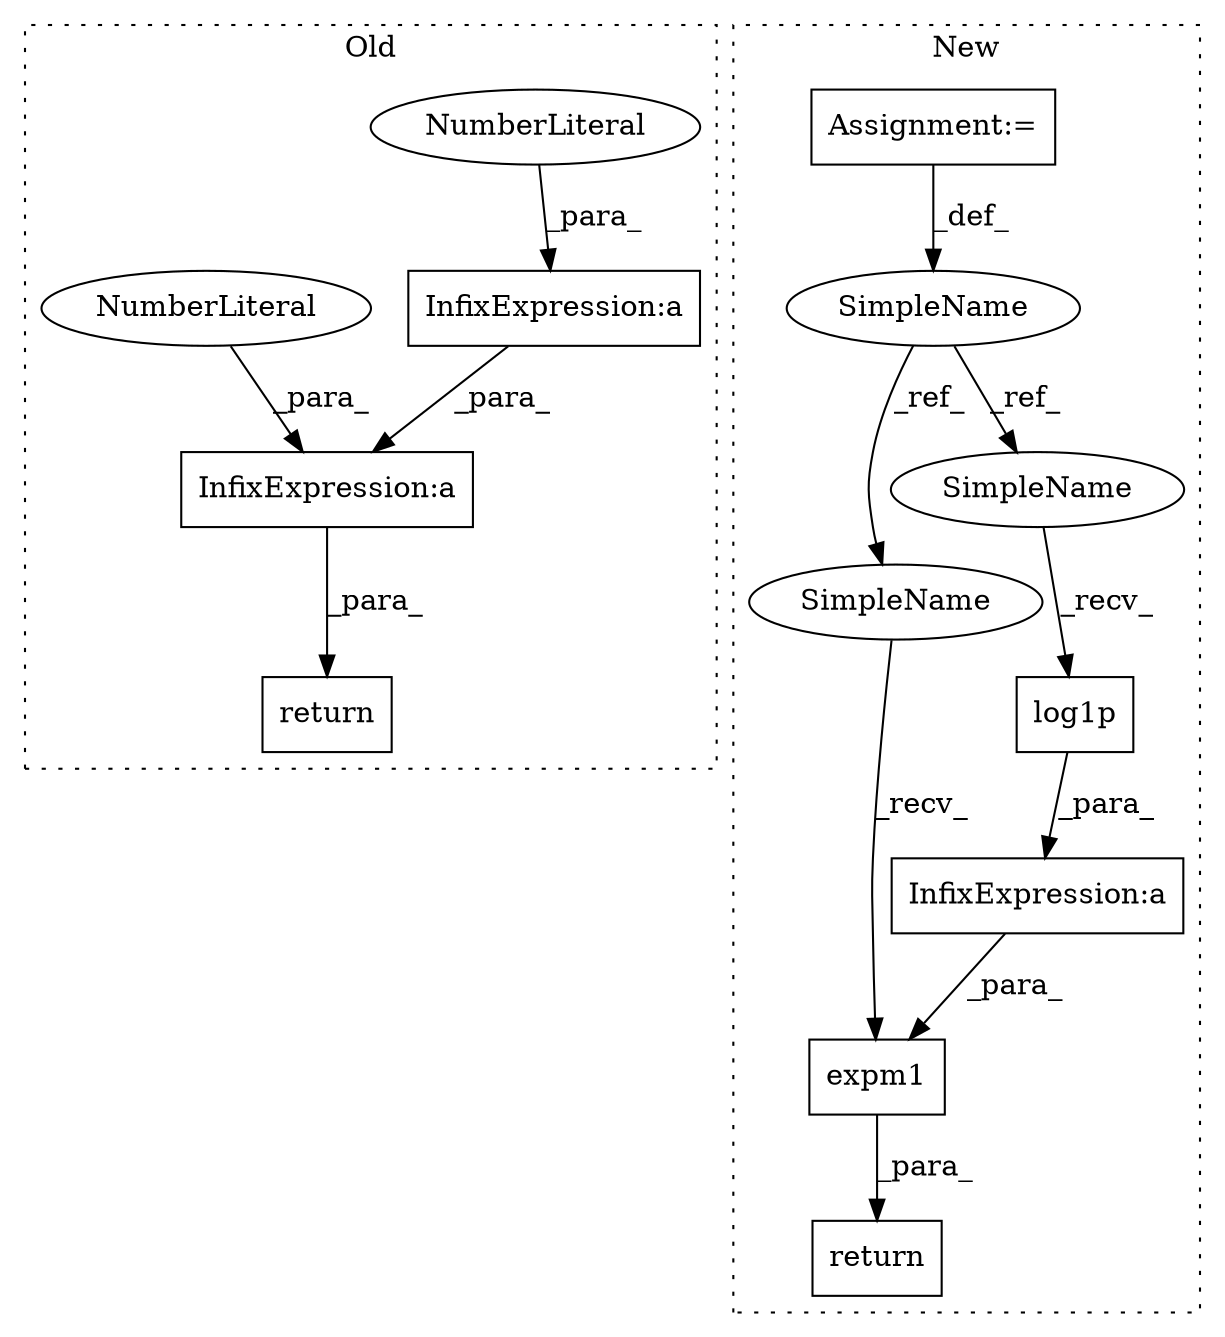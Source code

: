 digraph G {
subgraph cluster0 {
1 [label="return" a="41" s="78990" l="7" shape="box"];
4 [label="InfixExpression:a" a="27" s="79019" l="3" shape="box"];
5 [label="InfixExpression:a" a="27" s="79005" l="3" shape="box"];
6 [label="NumberLiteral" a="34" s="79002" l="3" shape="ellipse"];
7 [label="NumberLiteral" a="34" s="79022" l="1" shape="ellipse"];
label = "Old";
style="dotted";
}
subgraph cluster1 {
2 [label="expm1" a="32" s="79126,79154" l="6,1" shape="box"];
3 [label="return" a="41" s="79111" l="7" shape="box"];
8 [label="Assignment:=" a="7" s="79098" l="7" shape="box"];
9 [label="InfixExpression:a" a="27" s="79150" l="3" shape="box"];
10 [label="SimpleName" a="42" s="79098" l="7" shape="ellipse"];
11 [label="log1p" a="32" s="79141,79149" l="6,1" shape="box"];
12 [label="SimpleName" a="42" s="79118" l="7" shape="ellipse"];
13 [label="SimpleName" a="42" s="79133" l="7" shape="ellipse"];
label = "New";
style="dotted";
}
2 -> 3 [label="_para_"];
4 -> 1 [label="_para_"];
5 -> 4 [label="_para_"];
6 -> 5 [label="_para_"];
7 -> 4 [label="_para_"];
8 -> 10 [label="_def_"];
9 -> 2 [label="_para_"];
10 -> 12 [label="_ref_"];
10 -> 13 [label="_ref_"];
11 -> 9 [label="_para_"];
12 -> 2 [label="_recv_"];
13 -> 11 [label="_recv_"];
}